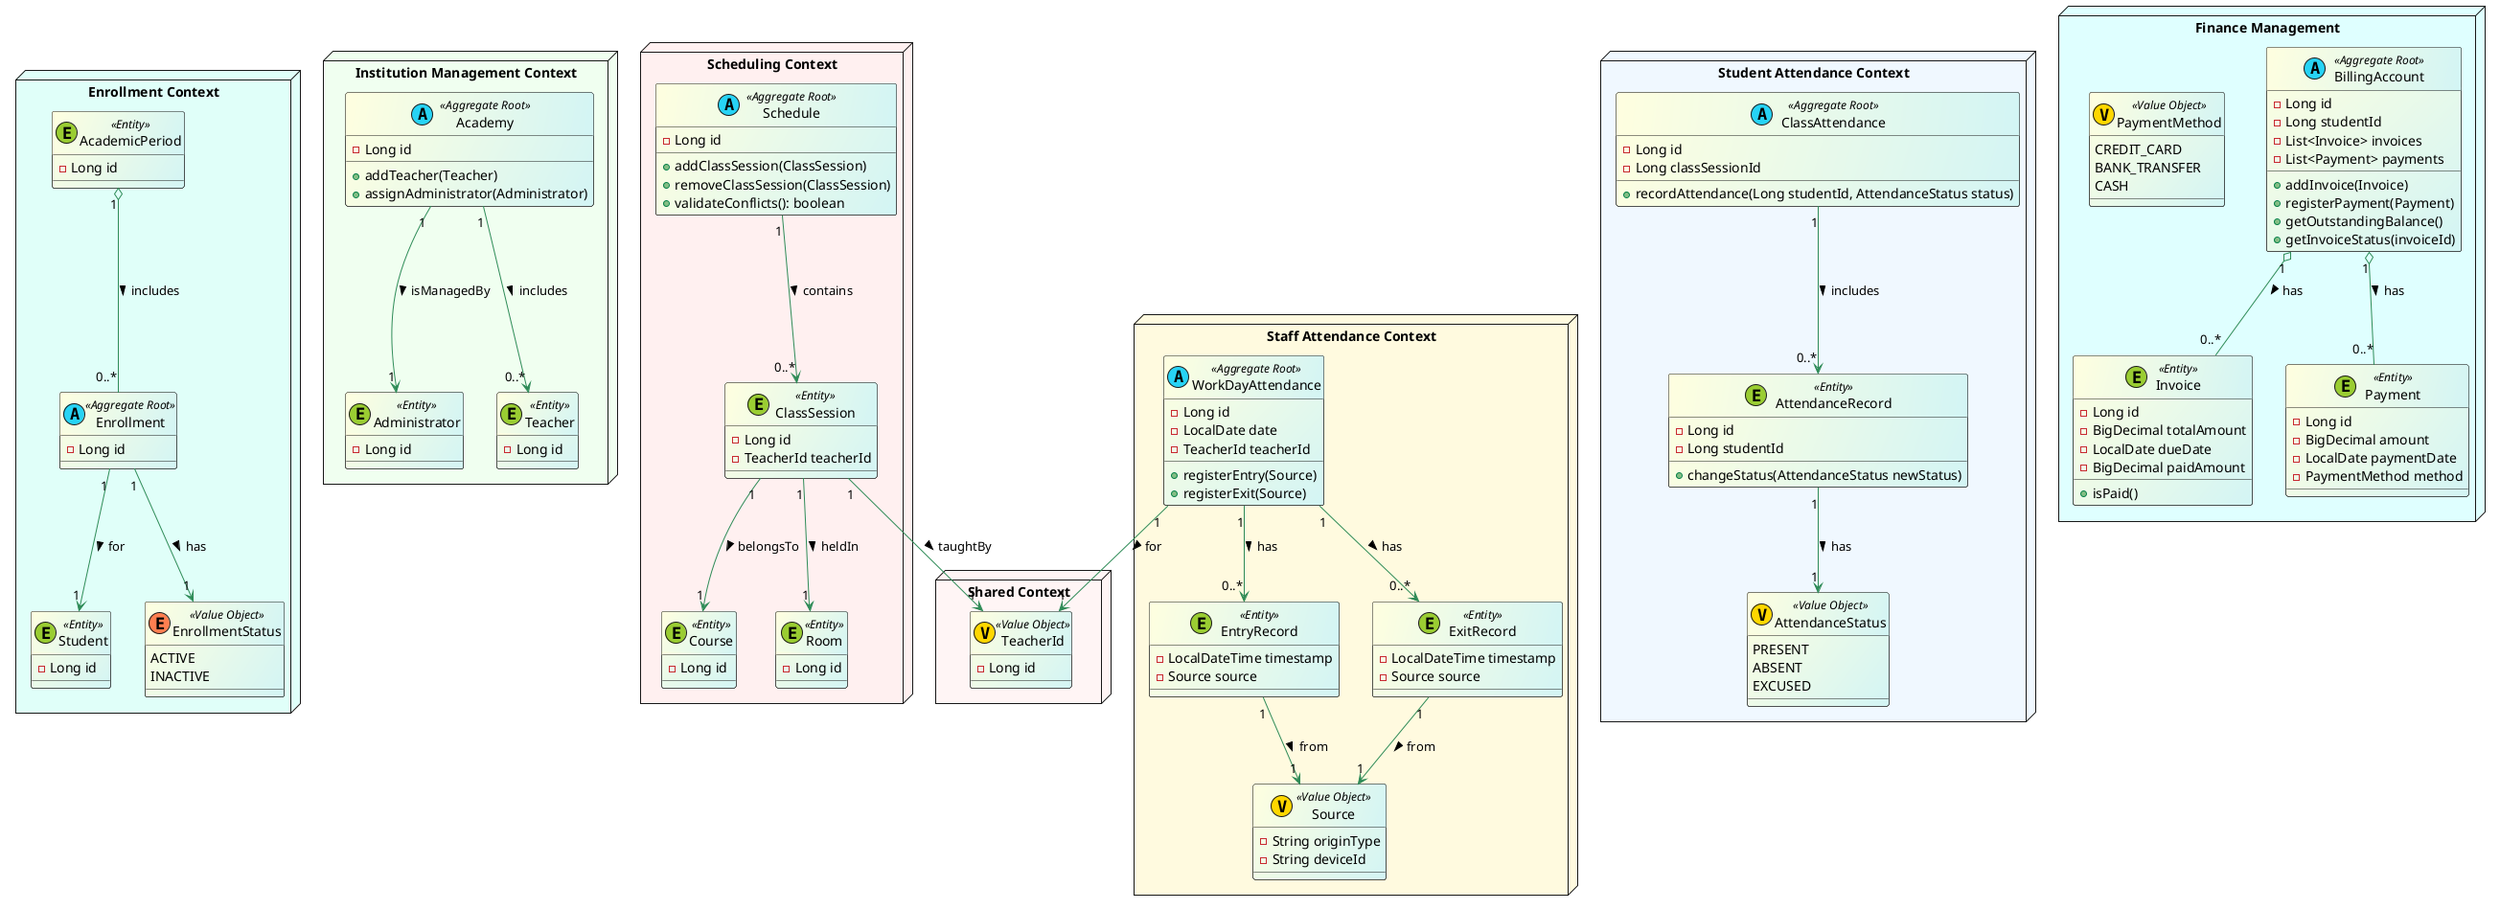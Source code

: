@startuml Demy: Diagrams of Domain Models

skinparam class {
    BackgroundColor LightYellow/D3F5F5
    ArrowColor SeaGreen
    ' BackgroundColor<<Aggregate Root>> #27D3F5
    ' BackgroundColor<<Entity>> #9ACD32
    ' BackgroundColor<<Value Object>> #FFD700
    ' BorderColor Black
    ' FontSize 12
}

package "Enrollment Context" <<Node>> #E0FFF9 {
    class Enrollment <<(A, #27D3F5) Aggregate Root>> {
        - Long id
    }
    class Student <<(E, #9ACD32) Entity>> {
        - Long id
    }
    enum EnrollmentStatus <<(E, #FF7F50) Value Object>> {
        ACTIVE
        INACTIVE
    }
    class AcademicPeriod <<(E, #9ACD32) Entity>> {
        - Long id
    }
    ' Relationships
    Enrollment "1" --> "1" Student : for >
    AcademicPeriod "1" o-- "0..*" Enrollment : includes >
    Enrollment "1" --> "1" EnrollmentStatus : has >
}

package "Institution Management Context" <<Node>> #F0FFF0 {
    class Academy <<(A, #27D3F5) Aggregate Root>> {
        - Long id
        + addTeacher(Teacher)
        + assignAdministrator(Administrator)
    }

    class Administrator <<(E, #9ACD32) Entity>> {
        - Long id
    }

    class Teacher <<(E, #9ACD32) Entity>> {
        - Long id
    }

    ' Relationships
    Academy "1" --> "1" Administrator : isManagedBy >
    Academy "1" --> "0..*" Teacher : includes >
}

package "Scheduling Context" <<Node>> #FFF0F0 {
    class Schedule <<(A, #27D3F5) Aggregate Root>> {
        - Long id
        + addClassSession(ClassSession)
        + removeClassSession(ClassSession)
        + validateConflicts(): boolean
    }

    class ClassSession <<(E, #9ACD32) Entity>> {
        - Long id
        - TeacherId teacherId
    }

    class Course <<(E, #9ACD32) Entity>> {
        - Long id
    }

    class Room <<(E, #9ACD32)Entity>> {
        - Long id
    }

    ' Relationships
    Schedule "1" --> "0..*" ClassSession : contains >
    ClassSession "1" --> "1" Course : belongsTo >
    ClassSession "1" --> "1" Room : heldIn >
}

package "Student Attendance Context" <<Node>> #F0F8FF {
    class ClassAttendance <<(A, #27D3F5) Aggregate Root>> {
        - Long id
        - Long classSessionId
        + recordAttendance(Long studentId, AttendanceStatus status)
    }

    class AttendanceRecord <<(E, #9ACD32) Entity>> {
        - Long id
        - Long studentId
        + changeStatus(AttendanceStatus newStatus)
    }

    enum AttendanceStatus <<(V, #FFD700) Value Object>> {
        PRESENT
        ABSENT
        EXCUSED
    }
    ' Relationships
    ClassAttendance "1" --> "0..*" AttendanceRecord : includes >
    AttendanceRecord "1" --> "1" AttendanceStatus : has >
}

package "Staff Attendance Context" <<Node>> #FFFADF {
    class WorkDayAttendance <<(A, #27D3F5) Aggregate Root>> {
        - Long id
        - LocalDate date
        - TeacherId teacherId
        + registerEntry(Source)
        + registerExit(Source)
    }

    class EntryRecord <<(E, #9ACD32) Entity>> {
        - LocalDateTime timestamp
        - Source source
    }

    class ExitRecord <<(E, #9ACD32) Entity>> {
        - LocalDateTime timestamp
        - Source source
    }

    class Source <<(V, #FFD700) Value Object>> {
        - String originType
        - String deviceId
    }

    ' Relationships
    WorkDayAttendance "1" --> "0..*" EntryRecord : has >
    WorkDayAttendance "1" --> "0..*" ExitRecord : has >
    EntryRecord "1" --> "1" Source : from >
    ExitRecord "1" --> "1" Source : from >
}

package "Finance Management" <<Node>> #DFFFFF {
    class BillingAccount <<(A, #27D3F5) Aggregate Root>> {
        - Long id
        - Long studentId
        - List<Invoice> invoices
        - List<Payment> payments
        + addInvoice(Invoice)
        + registerPayment(Payment)
        + getOutstandingBalance()
        + getInvoiceStatus(invoiceId)
    }

    class Invoice <<(E, #9ACD32) Entity>> {
        - Long id
        - BigDecimal totalAmount
        - LocalDate dueDate
        - BigDecimal paidAmount
        + isPaid()
    }

    class Payment <<(E, #9ACD32) Entity>> {
        - Long id
        - BigDecimal amount
        - LocalDate paymentDate
        - PaymentMethod method
    }

    enum PaymentMethod <<(V, #FFD700) Value Object>> {
        CREDIT_CARD
        BANK_TRANSFER
        CASH
    }

    ' Relationships
    BillingAccount "1" o-- "0..*" Invoice : has >
    BillingAccount "1" o-- "0..*" Payment : has >
}

package "Shared Context" <<Node>> #FFF5F5 {
    class TeacherId <<(V, #FFD700) Value Object>> {
        - Long id
    }
}

' Define relationships between contexts
ClassSession "1" --> "1" TeacherId : taughtBy >
WorkDayAttendance "1" --> "1" TeacherId : for >

@enduml
